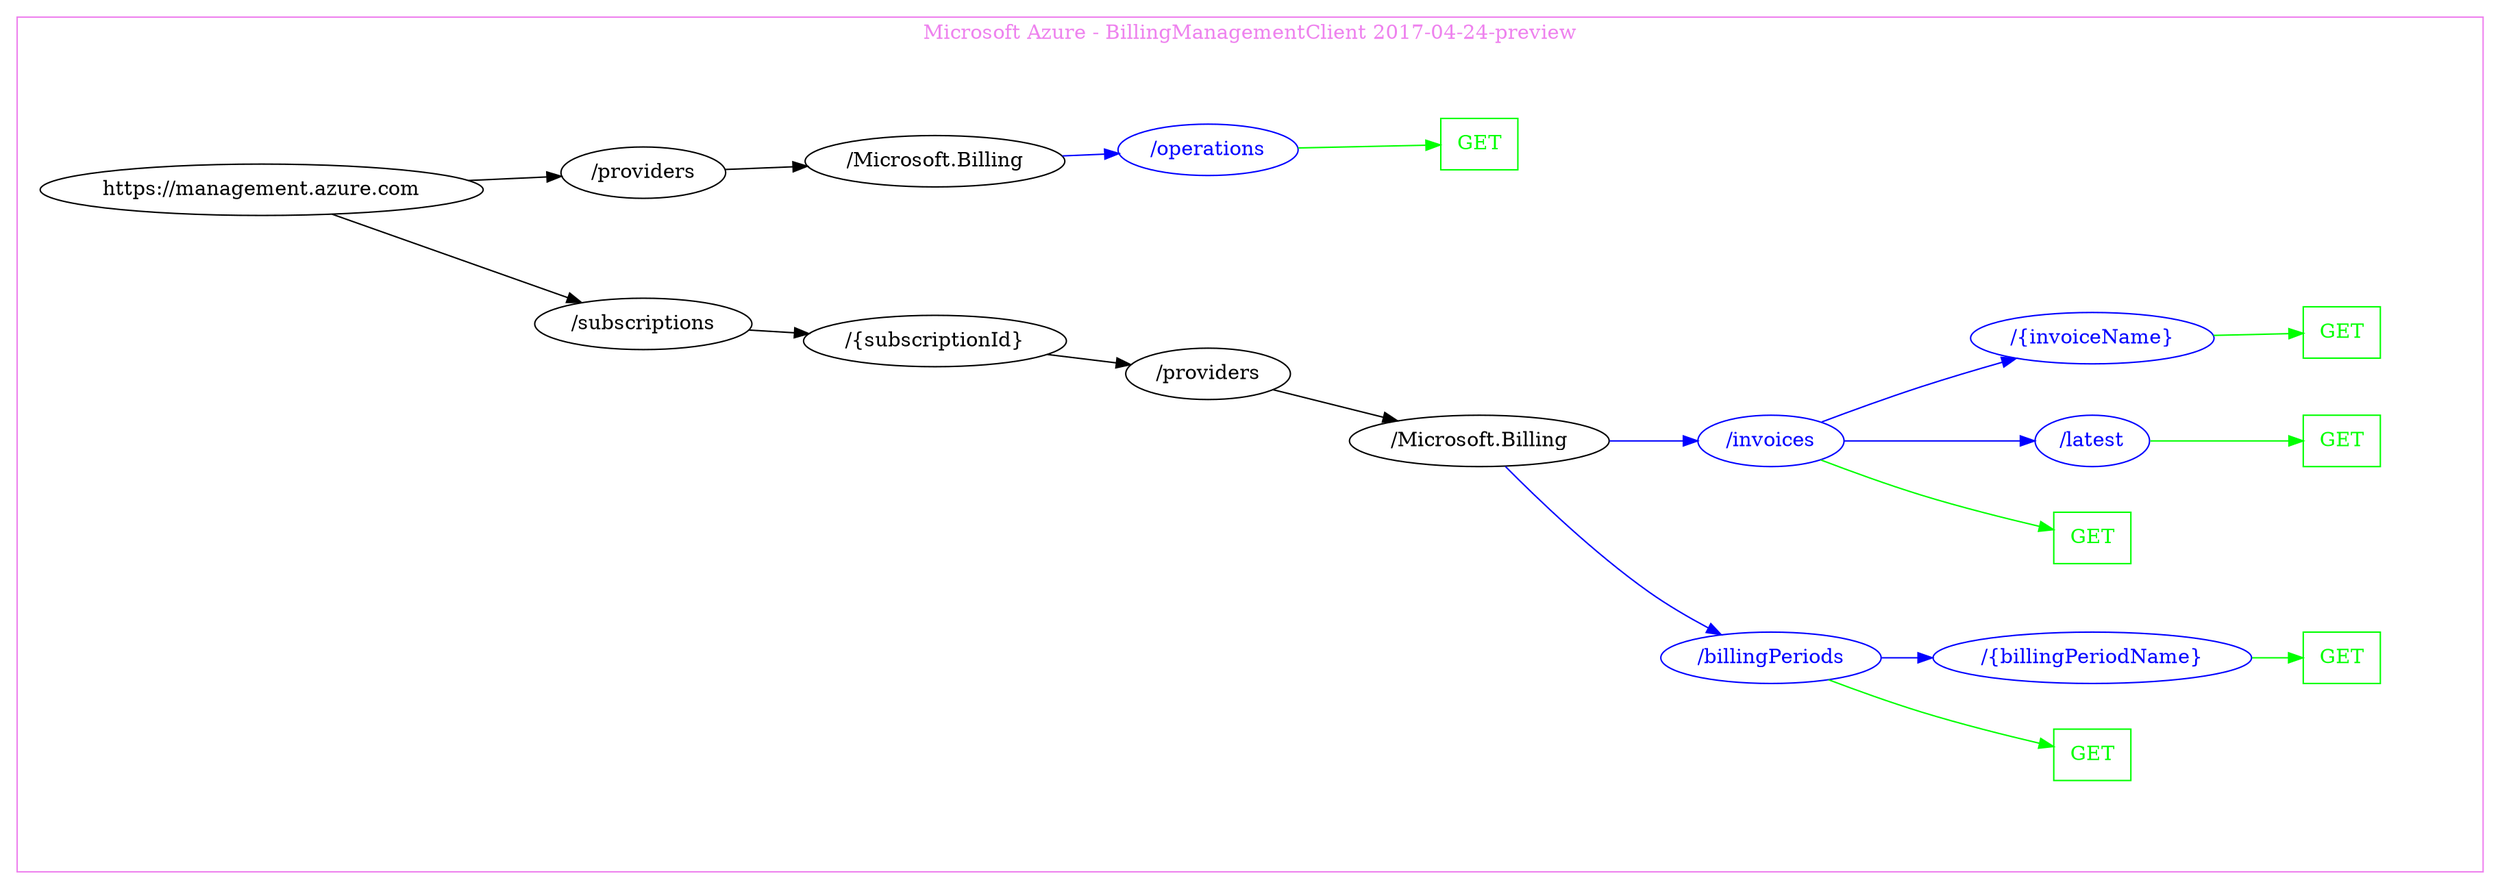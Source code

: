digraph Cloud_Computing_REST_API {
rankdir="LR";
subgraph cluster_0 {
label="Microsoft Azure - BillingManagementClient 2017-04-24-preview"
color=violet
fontcolor=violet
subgraph cluster_1 {
label=""
color=white
fontcolor=white
node1 [label="https://management.azure.com", shape="ellipse", color="black", fontcolor="black"]
node1 -> node2 [color="black", fontcolor="black"]
subgraph cluster_2 {
label=""
color=white
fontcolor=white
node2 [label="/subscriptions", shape="ellipse", color="black", fontcolor="black"]
node2 -> node3 [color="black", fontcolor="black"]
subgraph cluster_3 {
label=""
color=white
fontcolor=white
node3 [label="/{subscriptionId}", shape="ellipse", color="black", fontcolor="black"]
node3 -> node4 [color="black", fontcolor="black"]
subgraph cluster_4 {
label=""
color=white
fontcolor=white
node4 [label="/providers", shape="ellipse", color="black", fontcolor="black"]
node4 -> node5 [color="black", fontcolor="black"]
subgraph cluster_5 {
label=""
color=white
fontcolor=white
node5 [label="/Microsoft.Billing", shape="ellipse", color="black", fontcolor="black"]
node5 -> node6 [color="blue", fontcolor="blue"]
subgraph cluster_6 {
label=""
color=white
fontcolor=white
node6 [label="/billingPeriods", shape="ellipse", color="blue", fontcolor="blue"]
node6 -> node7 [color="green", fontcolor="green"]
subgraph cluster_7 {
label=""
color=white
fontcolor=white
node7 [label="GET", shape="box", color="green", fontcolor="green"]
}
node6 -> node8 [color="blue", fontcolor="blue"]
subgraph cluster_8 {
label=""
color=white
fontcolor=white
node8 [label="/{billingPeriodName}", shape="ellipse", color="blue", fontcolor="blue"]
node8 -> node9 [color="green", fontcolor="green"]
subgraph cluster_9 {
label=""
color=white
fontcolor=white
node9 [label="GET", shape="box", color="green", fontcolor="green"]
}
}
}
node5 -> node10 [color="blue", fontcolor="blue"]
subgraph cluster_10 {
label=""
color=white
fontcolor=white
node10 [label="/invoices", shape="ellipse", color="blue", fontcolor="blue"]
node10 -> node11 [color="green", fontcolor="green"]
subgraph cluster_11 {
label=""
color=white
fontcolor=white
node11 [label="GET", shape="box", color="green", fontcolor="green"]
}
node10 -> node12 [color="blue", fontcolor="blue"]
subgraph cluster_12 {
label=""
color=white
fontcolor=white
node12 [label="/latest", shape="ellipse", color="blue", fontcolor="blue"]
node12 -> node13 [color="green", fontcolor="green"]
subgraph cluster_13 {
label=""
color=white
fontcolor=white
node13 [label="GET", shape="box", color="green", fontcolor="green"]
}
}
node10 -> node14 [color="blue", fontcolor="blue"]
subgraph cluster_14 {
label=""
color=white
fontcolor=white
node14 [label="/{invoiceName}", shape="ellipse", color="blue", fontcolor="blue"]
node14 -> node15 [color="green", fontcolor="green"]
subgraph cluster_15 {
label=""
color=white
fontcolor=white
node15 [label="GET", shape="box", color="green", fontcolor="green"]
}
}
}
}
}
}
}
node1 -> node16 [color="black", fontcolor="black"]
subgraph cluster_16 {
label=""
color=white
fontcolor=white
node16 [label="/providers", shape="ellipse", color="black", fontcolor="black"]
node16 -> node17 [color="black", fontcolor="black"]
subgraph cluster_17 {
label=""
color=white
fontcolor=white
node17 [label="/Microsoft.Billing", shape="ellipse", color="black", fontcolor="black"]
node17 -> node18 [color="blue", fontcolor="blue"]
subgraph cluster_18 {
label=""
color=white
fontcolor=white
node18 [label="/operations", shape="ellipse", color="blue", fontcolor="blue"]
node18 -> node19 [color="green", fontcolor="green"]
subgraph cluster_19 {
label=""
color=white
fontcolor=white
node19 [label="GET", shape="box", color="green", fontcolor="green"]
}
}
}
}
}
}
}
